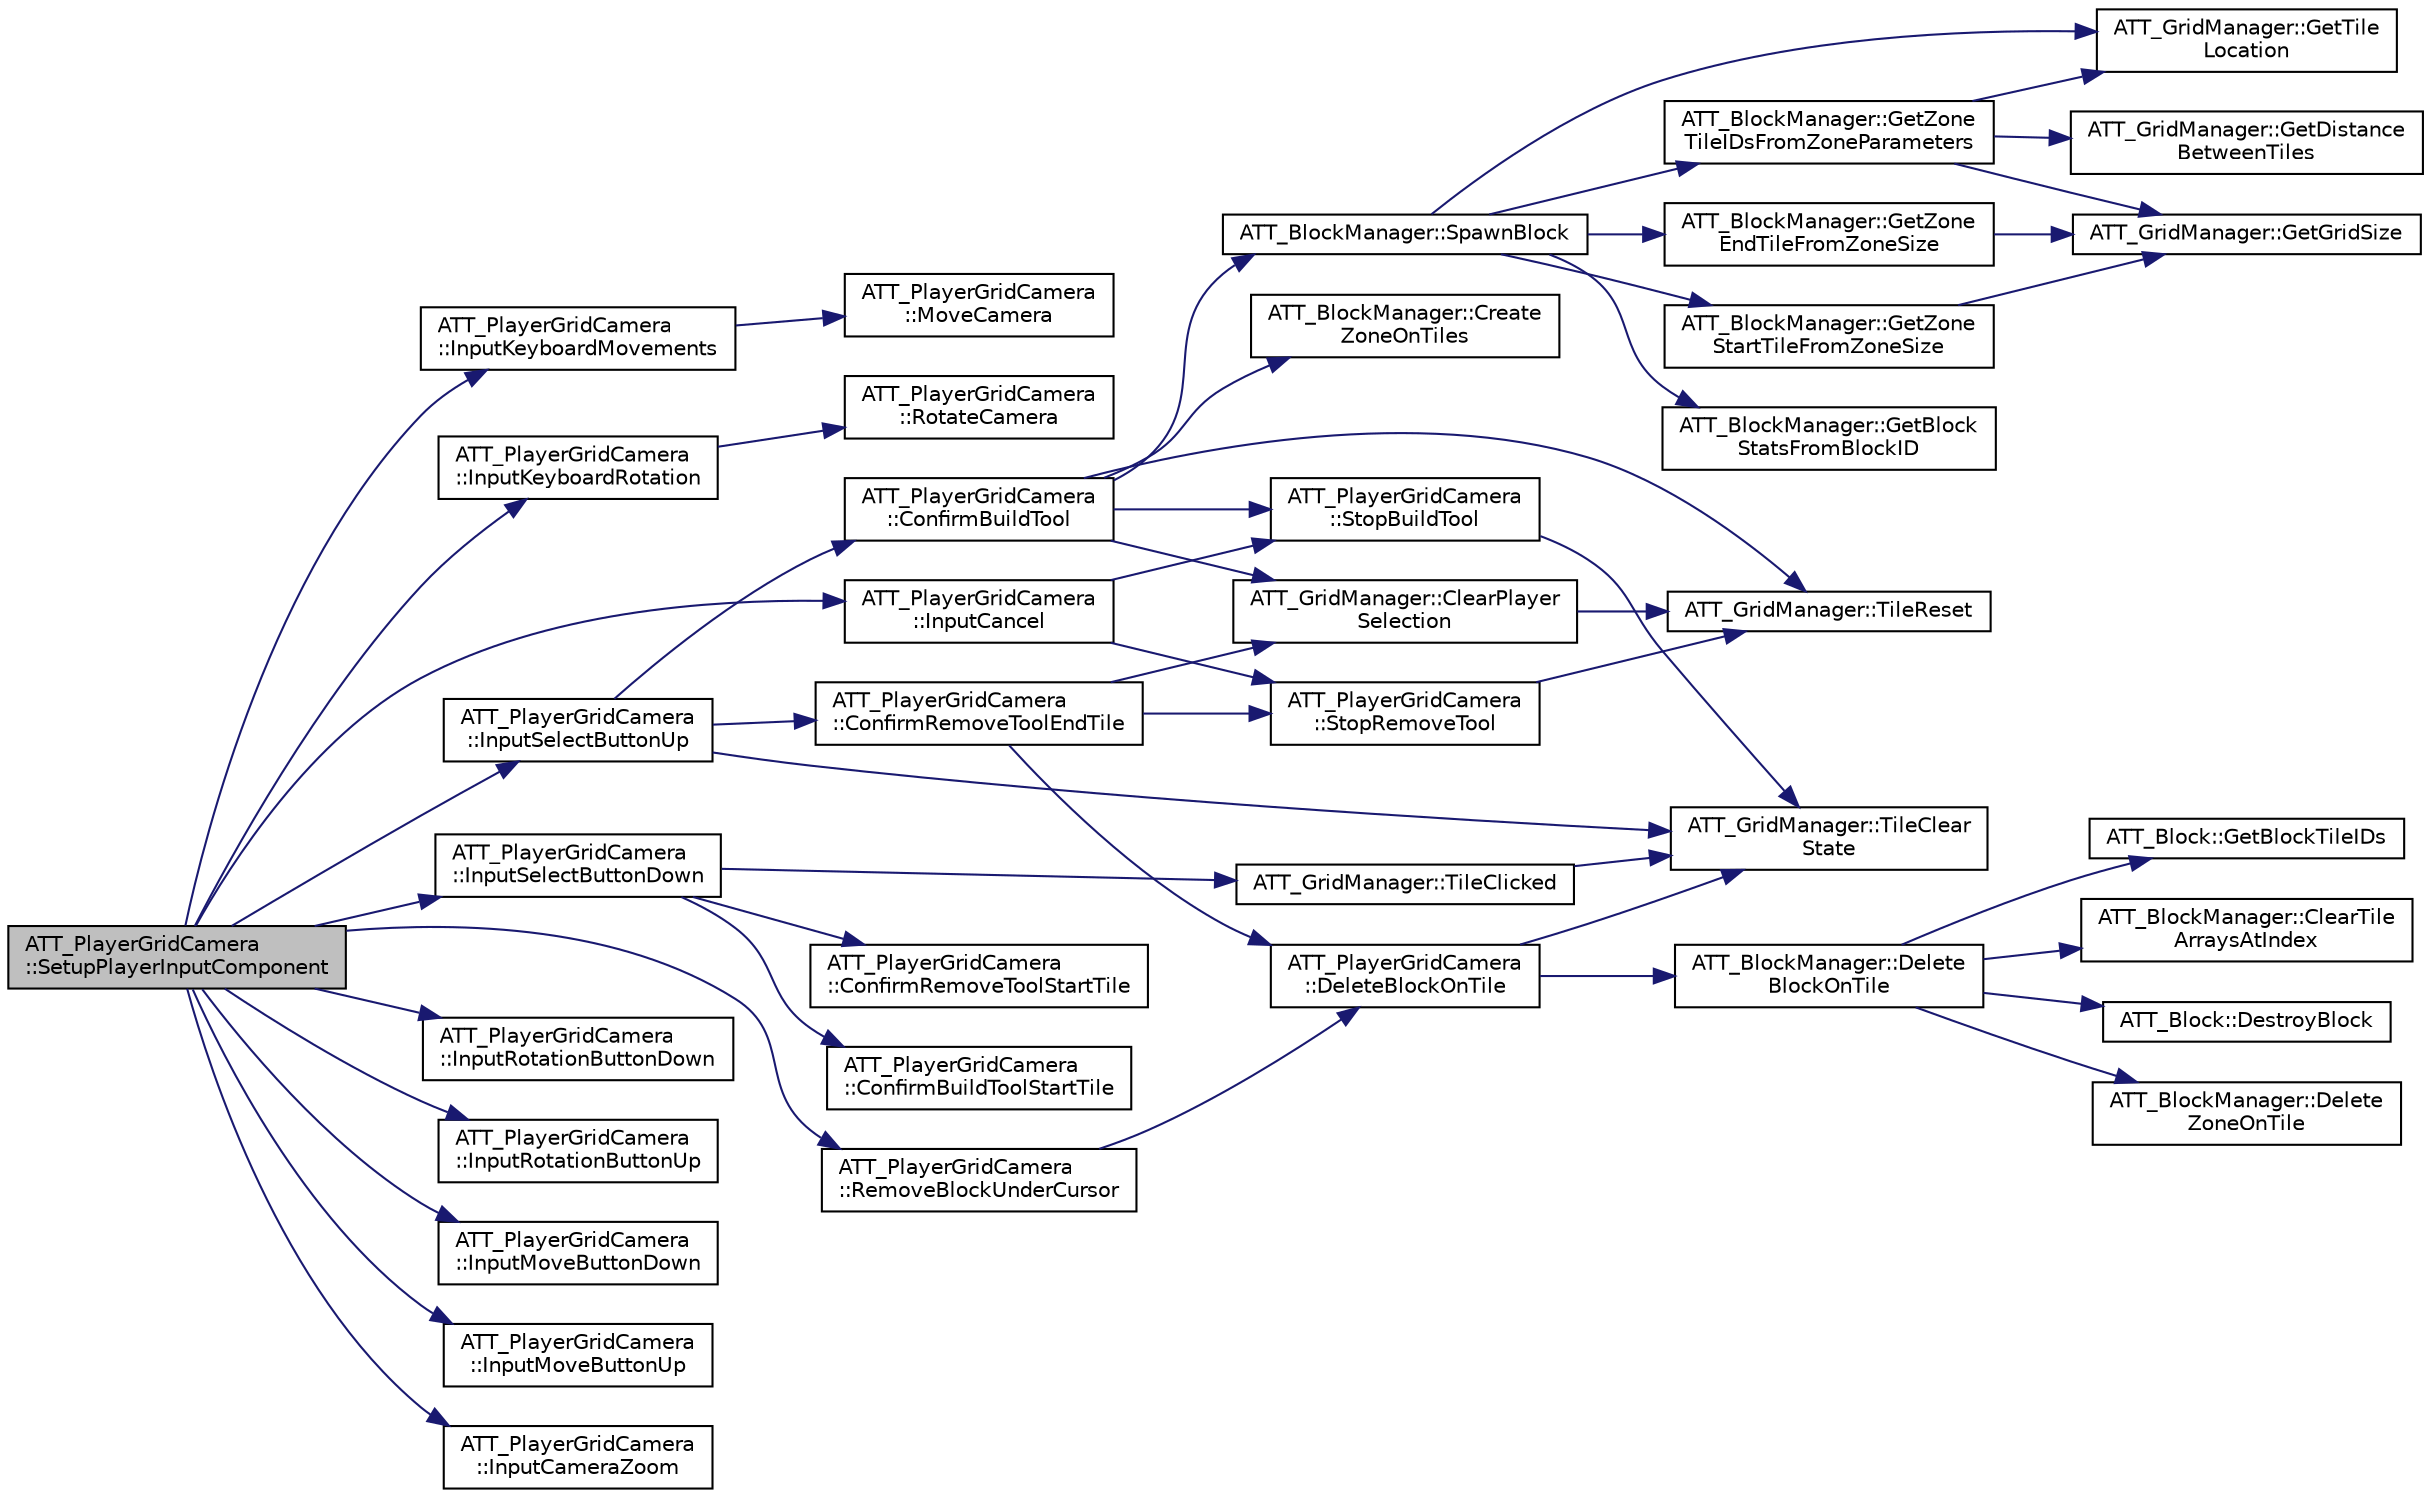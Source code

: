 digraph "ATT_PlayerGridCamera::SetupPlayerInputComponent"
{
 // LATEX_PDF_SIZE
  edge [fontname="Helvetica",fontsize="10",labelfontname="Helvetica",labelfontsize="10"];
  node [fontname="Helvetica",fontsize="10",shape=record];
  rankdir="LR";
  Node167 [label="ATT_PlayerGridCamera\l::SetupPlayerInputComponent",height=0.2,width=0.4,color="black", fillcolor="grey75", style="filled", fontcolor="black",tooltip=" "];
  Node167 -> Node168 [color="midnightblue",fontsize="10",style="solid",fontname="Helvetica"];
  Node168 [label="ATT_PlayerGridCamera\l::InputKeyboardMovements",height=0.2,width=0.4,color="black", fillcolor="white", style="filled",URL="$class_a_t_t___player_grid_camera.html#add3a8f7a775aed1d2943843f2a53e7cd",tooltip=" "];
  Node168 -> Node169 [color="midnightblue",fontsize="10",style="solid",fontname="Helvetica"];
  Node169 [label="ATT_PlayerGridCamera\l::MoveCamera",height=0.2,width=0.4,color="black", fillcolor="white", style="filled",URL="$class_a_t_t___player_grid_camera.html#a1e45820a848051156885e4275e013a20",tooltip=" "];
  Node167 -> Node170 [color="midnightblue",fontsize="10",style="solid",fontname="Helvetica"];
  Node170 [label="ATT_PlayerGridCamera\l::InputKeyboardRotation",height=0.2,width=0.4,color="black", fillcolor="white", style="filled",URL="$class_a_t_t___player_grid_camera.html#aec7ff1bb18a7904e3a6d3e13253eae48",tooltip=" "];
  Node170 -> Node171 [color="midnightblue",fontsize="10",style="solid",fontname="Helvetica"];
  Node171 [label="ATT_PlayerGridCamera\l::RotateCamera",height=0.2,width=0.4,color="black", fillcolor="white", style="filled",URL="$class_a_t_t___player_grid_camera.html#a912c3c1f4bb7b5351822d3d46e0e7396",tooltip=" "];
  Node167 -> Node172 [color="midnightblue",fontsize="10",style="solid",fontname="Helvetica"];
  Node172 [label="ATT_PlayerGridCamera\l::RemoveBlockUnderCursor",height=0.2,width=0.4,color="black", fillcolor="white", style="filled",URL="$class_a_t_t___player_grid_camera.html#a330aef5a0f8e06fa1d70aa07cdf72c3a",tooltip=" "];
  Node172 -> Node173 [color="midnightblue",fontsize="10",style="solid",fontname="Helvetica"];
  Node173 [label="ATT_PlayerGridCamera\l::DeleteBlockOnTile",height=0.2,width=0.4,color="black", fillcolor="white", style="filled",URL="$class_a_t_t___player_grid_camera.html#a4ee51f1a11796e95ddef813ba85f101e",tooltip=" "];
  Node173 -> Node174 [color="midnightblue",fontsize="10",style="solid",fontname="Helvetica"];
  Node174 [label="ATT_BlockManager::Delete\lBlockOnTile",height=0.2,width=0.4,color="black", fillcolor="white", style="filled",URL="$class_a_t_t___block_manager.html#a4389a110be093fdec1e1e56e847f93a5",tooltip=" "];
  Node174 -> Node175 [color="midnightblue",fontsize="10",style="solid",fontname="Helvetica"];
  Node175 [label="ATT_BlockManager::Delete\lZoneOnTile",height=0.2,width=0.4,color="black", fillcolor="white", style="filled",URL="$class_a_t_t___block_manager.html#a90878ae6eacd58d3d256aa36da109f25",tooltip=" "];
  Node174 -> Node176 [color="midnightblue",fontsize="10",style="solid",fontname="Helvetica"];
  Node176 [label="ATT_Block::GetBlockTileIDs",height=0.2,width=0.4,color="black", fillcolor="white", style="filled",URL="$class_a_t_t___block.html#a27ea4c7ff41625038956617233566879",tooltip=" "];
  Node174 -> Node177 [color="midnightblue",fontsize="10",style="solid",fontname="Helvetica"];
  Node177 [label="ATT_BlockManager::ClearTile\lArraysAtIndex",height=0.2,width=0.4,color="black", fillcolor="white", style="filled",URL="$class_a_t_t___block_manager.html#a93d498beaf84adad9978e38a3a40b9eb",tooltip=" "];
  Node174 -> Node178 [color="midnightblue",fontsize="10",style="solid",fontname="Helvetica"];
  Node178 [label="ATT_Block::DestroyBlock",height=0.2,width=0.4,color="black", fillcolor="white", style="filled",URL="$class_a_t_t___block.html#a48e348cfe5ba64084b085368287bfd4b",tooltip=" "];
  Node173 -> Node179 [color="midnightblue",fontsize="10",style="solid",fontname="Helvetica"];
  Node179 [label="ATT_GridManager::TileClear\lState",height=0.2,width=0.4,color="black", fillcolor="white", style="filled",URL="$class_a_t_t___grid_manager.html#a5bcea6c5c60adcfb537a996c0eede4a5",tooltip=" "];
  Node167 -> Node180 [color="midnightblue",fontsize="10",style="solid",fontname="Helvetica"];
  Node180 [label="ATT_PlayerGridCamera\l::InputSelectButtonDown",height=0.2,width=0.4,color="black", fillcolor="white", style="filled",URL="$class_a_t_t___player_grid_camera.html#aa393b50d508c21a1dd8faae484d96407",tooltip=" "];
  Node180 -> Node181 [color="midnightblue",fontsize="10",style="solid",fontname="Helvetica"];
  Node181 [label="ATT_PlayerGridCamera\l::ConfirmRemoveToolStartTile",height=0.2,width=0.4,color="black", fillcolor="white", style="filled",URL="$class_a_t_t___player_grid_camera.html#aec01f397402202fb08dea3a659256baa",tooltip=" "];
  Node180 -> Node182 [color="midnightblue",fontsize="10",style="solid",fontname="Helvetica"];
  Node182 [label="ATT_PlayerGridCamera\l::ConfirmBuildToolStartTile",height=0.2,width=0.4,color="black", fillcolor="white", style="filled",URL="$class_a_t_t___player_grid_camera.html#a8fd9c9e736603f9b0bf9768b2e8ac898",tooltip=" "];
  Node180 -> Node183 [color="midnightblue",fontsize="10",style="solid",fontname="Helvetica"];
  Node183 [label="ATT_GridManager::TileClicked",height=0.2,width=0.4,color="black", fillcolor="white", style="filled",URL="$class_a_t_t___grid_manager.html#a6f460da9a1912ed31e2e5c9959b447ce",tooltip=" "];
  Node183 -> Node179 [color="midnightblue",fontsize="10",style="solid",fontname="Helvetica"];
  Node167 -> Node184 [color="midnightblue",fontsize="10",style="solid",fontname="Helvetica"];
  Node184 [label="ATT_PlayerGridCamera\l::InputSelectButtonUp",height=0.2,width=0.4,color="black", fillcolor="white", style="filled",URL="$class_a_t_t___player_grid_camera.html#aeeb6cfbdab8803f40747796076729a07",tooltip=" "];
  Node184 -> Node179 [color="midnightblue",fontsize="10",style="solid",fontname="Helvetica"];
  Node184 -> Node185 [color="midnightblue",fontsize="10",style="solid",fontname="Helvetica"];
  Node185 [label="ATT_PlayerGridCamera\l::ConfirmRemoveToolEndTile",height=0.2,width=0.4,color="black", fillcolor="white", style="filled",URL="$class_a_t_t___player_grid_camera.html#a26a23b23a58d5bbeab3359dcbd359b3a",tooltip=" "];
  Node185 -> Node186 [color="midnightblue",fontsize="10",style="solid",fontname="Helvetica"];
  Node186 [label="ATT_PlayerGridCamera\l::StopRemoveTool",height=0.2,width=0.4,color="black", fillcolor="white", style="filled",URL="$class_a_t_t___player_grid_camera.html#aa29ae802ebeb61c95d7bfdba3021eb62",tooltip=" "];
  Node186 -> Node187 [color="midnightblue",fontsize="10",style="solid",fontname="Helvetica"];
  Node187 [label="ATT_GridManager::TileReset",height=0.2,width=0.4,color="black", fillcolor="white", style="filled",URL="$class_a_t_t___grid_manager.html#a7ff2d0e2f13412c3d0aba2393f9f7e5f",tooltip=" "];
  Node185 -> Node188 [color="midnightblue",fontsize="10",style="solid",fontname="Helvetica"];
  Node188 [label="ATT_GridManager::ClearPlayer\lSelection",height=0.2,width=0.4,color="black", fillcolor="white", style="filled",URL="$class_a_t_t___grid_manager.html#a81c6abf3e305d351a7cc0157a485c23e",tooltip=" "];
  Node188 -> Node187 [color="midnightblue",fontsize="10",style="solid",fontname="Helvetica"];
  Node185 -> Node173 [color="midnightblue",fontsize="10",style="solid",fontname="Helvetica"];
  Node184 -> Node189 [color="midnightblue",fontsize="10",style="solid",fontname="Helvetica"];
  Node189 [label="ATT_PlayerGridCamera\l::ConfirmBuildTool",height=0.2,width=0.4,color="black", fillcolor="white", style="filled",URL="$class_a_t_t___player_grid_camera.html#aca622600a2b7f3a52b001c34a0da537b",tooltip=" "];
  Node189 -> Node190 [color="midnightblue",fontsize="10",style="solid",fontname="Helvetica"];
  Node190 [label="ATT_BlockManager::SpawnBlock",height=0.2,width=0.4,color="black", fillcolor="white", style="filled",URL="$class_a_t_t___block_manager.html#a5276646c418b0ef0a3fa7253144bbc74",tooltip=" "];
  Node190 -> Node191 [color="midnightblue",fontsize="10",style="solid",fontname="Helvetica"];
  Node191 [label="ATT_GridManager::GetTile\lLocation",height=0.2,width=0.4,color="black", fillcolor="white", style="filled",URL="$class_a_t_t___grid_manager.html#a8498f5d3bf51947e60b9604cc8a6ae37",tooltip=" "];
  Node190 -> Node192 [color="midnightblue",fontsize="10",style="solid",fontname="Helvetica"];
  Node192 [label="ATT_BlockManager::GetBlock\lStatsFromBlockID",height=0.2,width=0.4,color="black", fillcolor="white", style="filled",URL="$class_a_t_t___block_manager.html#a9cfa474a85d9f0843d92db0622ece18b",tooltip=" "];
  Node190 -> Node193 [color="midnightblue",fontsize="10",style="solid",fontname="Helvetica"];
  Node193 [label="ATT_BlockManager::GetZone\lStartTileFromZoneSize",height=0.2,width=0.4,color="black", fillcolor="white", style="filled",URL="$class_a_t_t___block_manager.html#a59bada3b5d0d0f9d55fa6ef89133849b",tooltip=" "];
  Node193 -> Node194 [color="midnightblue",fontsize="10",style="solid",fontname="Helvetica"];
  Node194 [label="ATT_GridManager::GetGridSize",height=0.2,width=0.4,color="black", fillcolor="white", style="filled",URL="$class_a_t_t___grid_manager.html#ac32858e31de063415fcb5131962d4a59",tooltip=" "];
  Node190 -> Node195 [color="midnightblue",fontsize="10",style="solid",fontname="Helvetica"];
  Node195 [label="ATT_BlockManager::GetZone\lEndTileFromZoneSize",height=0.2,width=0.4,color="black", fillcolor="white", style="filled",URL="$class_a_t_t___block_manager.html#ae317f6c25bbb2a33a510ac726fe267ab",tooltip=" "];
  Node195 -> Node194 [color="midnightblue",fontsize="10",style="solid",fontname="Helvetica"];
  Node190 -> Node196 [color="midnightblue",fontsize="10",style="solid",fontname="Helvetica"];
  Node196 [label="ATT_BlockManager::GetZone\lTileIDsFromZoneParameters",height=0.2,width=0.4,color="black", fillcolor="white", style="filled",URL="$class_a_t_t___block_manager.html#a5b89998b7b010e253761617f03362b03",tooltip=" "];
  Node196 -> Node194 [color="midnightblue",fontsize="10",style="solid",fontname="Helvetica"];
  Node196 -> Node197 [color="midnightblue",fontsize="10",style="solid",fontname="Helvetica"];
  Node197 [label="ATT_GridManager::GetDistance\lBetweenTiles",height=0.2,width=0.4,color="black", fillcolor="white", style="filled",URL="$class_a_t_t___grid_manager.html#ac48caa79e0a7d2255484da80e5e563d3",tooltip=" "];
  Node196 -> Node191 [color="midnightblue",fontsize="10",style="solid",fontname="Helvetica"];
  Node189 -> Node198 [color="midnightblue",fontsize="10",style="solid",fontname="Helvetica"];
  Node198 [label="ATT_BlockManager::Create\lZoneOnTiles",height=0.2,width=0.4,color="black", fillcolor="white", style="filled",URL="$class_a_t_t___block_manager.html#a0023c00d2796cb3b7aaf3f09b496958a",tooltip=" "];
  Node189 -> Node188 [color="midnightblue",fontsize="10",style="solid",fontname="Helvetica"];
  Node189 -> Node187 [color="midnightblue",fontsize="10",style="solid",fontname="Helvetica"];
  Node189 -> Node199 [color="midnightblue",fontsize="10",style="solid",fontname="Helvetica"];
  Node199 [label="ATT_PlayerGridCamera\l::StopBuildTool",height=0.2,width=0.4,color="black", fillcolor="white", style="filled",URL="$class_a_t_t___player_grid_camera.html#aeab5a8ae1220466c3bd63d96cab019b4",tooltip=" "];
  Node199 -> Node179 [color="midnightblue",fontsize="10",style="solid",fontname="Helvetica"];
  Node167 -> Node200 [color="midnightblue",fontsize="10",style="solid",fontname="Helvetica"];
  Node200 [label="ATT_PlayerGridCamera\l::InputCancel",height=0.2,width=0.4,color="black", fillcolor="white", style="filled",URL="$class_a_t_t___player_grid_camera.html#a095c6cdbf81d0e428728afe0be13a9fd",tooltip=" "];
  Node200 -> Node199 [color="midnightblue",fontsize="10",style="solid",fontname="Helvetica"];
  Node200 -> Node186 [color="midnightblue",fontsize="10",style="solid",fontname="Helvetica"];
  Node167 -> Node201 [color="midnightblue",fontsize="10",style="solid",fontname="Helvetica"];
  Node201 [label="ATT_PlayerGridCamera\l::InputRotationButtonDown",height=0.2,width=0.4,color="black", fillcolor="white", style="filled",URL="$class_a_t_t___player_grid_camera.html#a58b790b3154d729c93f4226e3022a306",tooltip=" "];
  Node167 -> Node202 [color="midnightblue",fontsize="10",style="solid",fontname="Helvetica"];
  Node202 [label="ATT_PlayerGridCamera\l::InputRotationButtonUp",height=0.2,width=0.4,color="black", fillcolor="white", style="filled",URL="$class_a_t_t___player_grid_camera.html#aa06f0ce4ad1af5d7e48171f35f2abd8e",tooltip=" "];
  Node167 -> Node203 [color="midnightblue",fontsize="10",style="solid",fontname="Helvetica"];
  Node203 [label="ATT_PlayerGridCamera\l::InputMoveButtonDown",height=0.2,width=0.4,color="black", fillcolor="white", style="filled",URL="$class_a_t_t___player_grid_camera.html#a50ec5e502ebe9337580f342106f5afc0",tooltip=" "];
  Node167 -> Node204 [color="midnightblue",fontsize="10",style="solid",fontname="Helvetica"];
  Node204 [label="ATT_PlayerGridCamera\l::InputMoveButtonUp",height=0.2,width=0.4,color="black", fillcolor="white", style="filled",URL="$class_a_t_t___player_grid_camera.html#a89dd4e8347109bb613735dcc35b6f89d",tooltip=" "];
  Node167 -> Node205 [color="midnightblue",fontsize="10",style="solid",fontname="Helvetica"];
  Node205 [label="ATT_PlayerGridCamera\l::InputCameraZoom",height=0.2,width=0.4,color="black", fillcolor="white", style="filled",URL="$class_a_t_t___player_grid_camera.html#a4b97741b890a94e22076932e9d28d311",tooltip=" "];
}
